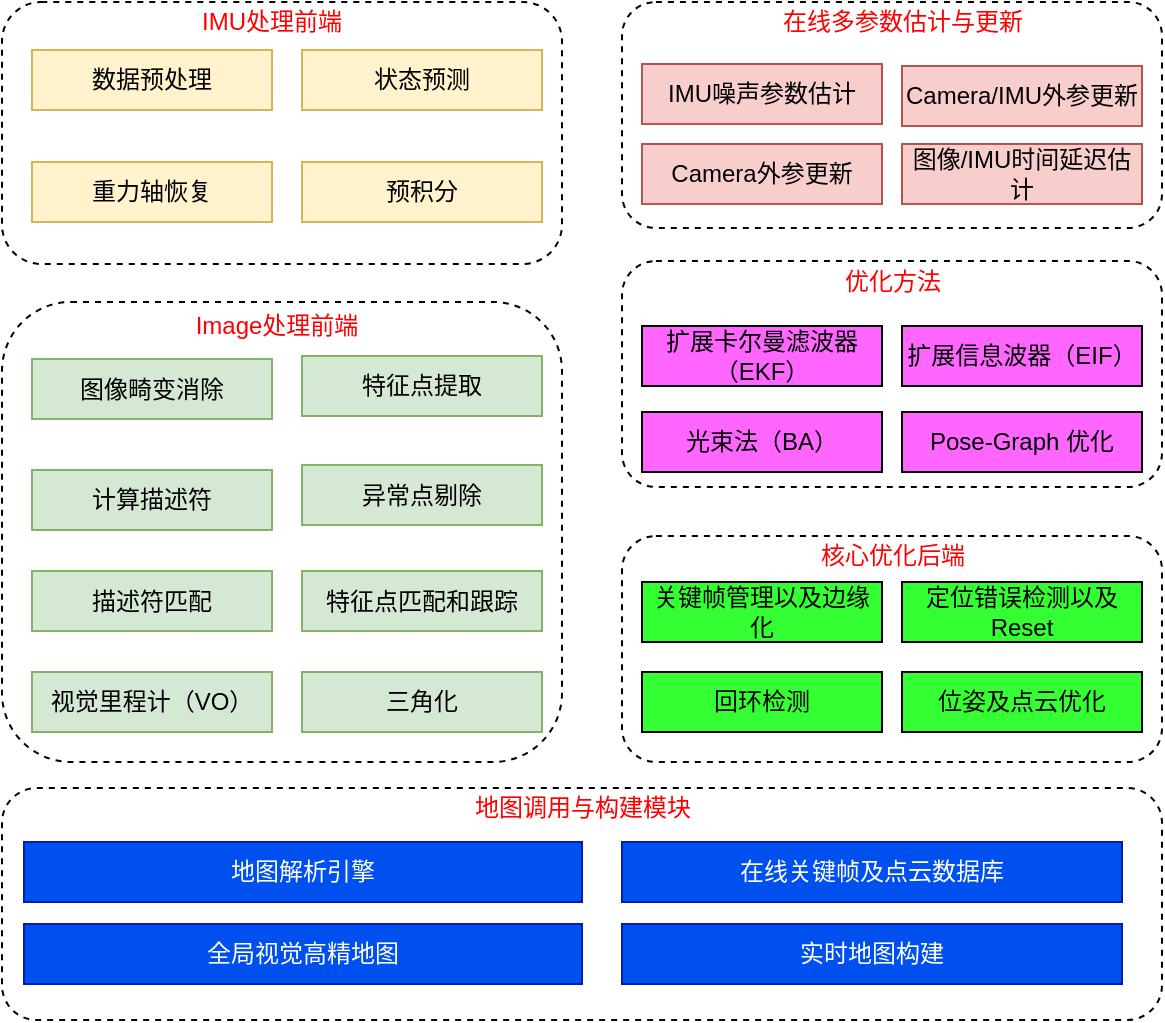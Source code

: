 <mxfile version="12.0.1" type="github" pages="1"><diagram id="OxQTrahMrB2GH5-Q9dFH" name="Page-1"><mxGraphModel dx="786" dy="459" grid="1" gridSize="10" guides="1" tooltips="1" connect="1" arrows="1" fold="1" page="1" pageScale="1" pageWidth="827" pageHeight="1169" math="0" shadow="0"><root><mxCell id="0"/><mxCell id="1" parent="0"/><mxCell id="t_whV1-n5gPHDebhZ_eX-54" value="" style="rounded=1;whiteSpace=wrap;html=1;glass=0;comic=0;dashed=1;" vertex="1" parent="1"><mxGeometry x="320" y="249.5" width="270" height="113" as="geometry"/></mxCell><mxCell id="t_whV1-n5gPHDebhZ_eX-55" value="&lt;font color=&quot;#ff0000&quot;&gt;优化方法&lt;/font&gt;" style="text;html=1;strokeColor=none;fillColor=none;align=center;verticalAlign=middle;whiteSpace=wrap;rounded=0;glass=0;dashed=1;comic=0;" vertex="1" parent="1"><mxGeometry x="412.5" y="249.5" width="85" height="20" as="geometry"/></mxCell><mxCell id="t_whV1-n5gPHDebhZ_eX-51" value="" style="rounded=1;whiteSpace=wrap;html=1;glass=0;comic=0;dashed=1;" vertex="1" parent="1"><mxGeometry x="320" y="387" width="270" height="113" as="geometry"/></mxCell><mxCell id="t_whV1-n5gPHDebhZ_eX-48" value="" style="rounded=1;whiteSpace=wrap;html=1;glass=0;comic=0;dashed=1;" vertex="1" parent="1"><mxGeometry x="10" y="513" width="580" height="116" as="geometry"/></mxCell><mxCell id="t_whV1-n5gPHDebhZ_eX-49" value="&lt;font color=&quot;#ff0000&quot;&gt;地图调用与构建模块&lt;/font&gt;" style="text;html=1;strokeColor=none;fillColor=none;align=center;verticalAlign=middle;whiteSpace=wrap;rounded=0;glass=0;dashed=1;comic=0;" vertex="1" parent="1"><mxGeometry x="238.5" y="513" width="123" height="20" as="geometry"/></mxCell><mxCell id="t_whV1-n5gPHDebhZ_eX-46" value="" style="rounded=1;whiteSpace=wrap;html=1;glass=0;comic=0;dashed=1;" vertex="1" parent="1"><mxGeometry x="320" y="120" width="270" height="113" as="geometry"/></mxCell><mxCell id="t_whV1-n5gPHDebhZ_eX-47" value="&lt;font color=&quot;#ff0000&quot;&gt;在线多参数估计与更新&lt;/font&gt;" style="text;html=1;strokeColor=none;fillColor=none;align=center;verticalAlign=middle;whiteSpace=wrap;rounded=0;glass=0;dashed=1;comic=0;" vertex="1" parent="1"><mxGeometry x="392.5" y="119.5" width="135" height="20" as="geometry"/></mxCell><mxCell id="t_whV1-n5gPHDebhZ_eX-43" value="" style="rounded=1;whiteSpace=wrap;html=1;glass=0;comic=0;dashed=1;" vertex="1" parent="1"><mxGeometry x="10" y="270" width="280" height="230" as="geometry"/></mxCell><mxCell id="t_whV1-n5gPHDebhZ_eX-44" value="&lt;font color=&quot;#ff0000&quot;&gt;Image处理前端&lt;/font&gt;" style="text;html=1;strokeColor=none;fillColor=none;align=center;verticalAlign=middle;whiteSpace=wrap;rounded=0;glass=0;dashed=1;comic=0;" vertex="1" parent="1"><mxGeometry x="105" y="272" width="85" height="20" as="geometry"/></mxCell><mxCell id="t_whV1-n5gPHDebhZ_eX-41" value="" style="rounded=1;whiteSpace=wrap;html=1;glass=0;comic=0;dashed=1;" vertex="1" parent="1"><mxGeometry x="10" y="120" width="280" height="131" as="geometry"/></mxCell><mxCell id="t_whV1-n5gPHDebhZ_eX-1" value="数据预处理" style="rounded=0;whiteSpace=wrap;html=1;fillColor=#fff2cc;strokeColor=#d6b656;" vertex="1" parent="1"><mxGeometry x="25" y="144" width="120" height="30" as="geometry"/></mxCell><mxCell id="t_whV1-n5gPHDebhZ_eX-2" value="重力轴恢复" style="rounded=0;whiteSpace=wrap;html=1;fillColor=#fff2cc;strokeColor=#d6b656;" vertex="1" parent="1"><mxGeometry x="25" y="200" width="120" height="30" as="geometry"/></mxCell><mxCell id="t_whV1-n5gPHDebhZ_eX-9" value="状态预测" style="rounded=0;whiteSpace=wrap;html=1;fillColor=#fff2cc;strokeColor=#d6b656;" vertex="1" parent="1"><mxGeometry x="160" y="144" width="120" height="30" as="geometry"/></mxCell><mxCell id="t_whV1-n5gPHDebhZ_eX-10" value="特征点提取" style="rounded=0;whiteSpace=wrap;html=1;fillColor=#d5e8d4;strokeColor=#82b366;" vertex="1" parent="1"><mxGeometry x="160" y="297" width="120" height="30" as="geometry"/></mxCell><mxCell id="t_whV1-n5gPHDebhZ_eX-11" value="异常点剔除" style="rounded=0;whiteSpace=wrap;html=1;fillColor=#d5e8d4;strokeColor=#82b366;" vertex="1" parent="1"><mxGeometry x="160" y="351.5" width="120" height="30" as="geometry"/></mxCell><mxCell id="t_whV1-n5gPHDebhZ_eX-14" value="特征点匹配和跟踪" style="rounded=0;whiteSpace=wrap;html=1;fillColor=#d5e8d4;strokeColor=#82b366;" vertex="1" parent="1"><mxGeometry x="160" y="404.5" width="120" height="30" as="geometry"/></mxCell><mxCell id="t_whV1-n5gPHDebhZ_eX-15" value="全局视觉高精地图" style="rounded=0;whiteSpace=wrap;html=1;fillColor=#0050ef;strokeColor=#001DBC;fontColor=#ffffff;" vertex="1" parent="1"><mxGeometry x="21" y="581" width="279" height="30" as="geometry"/></mxCell><mxCell id="t_whV1-n5gPHDebhZ_eX-16" value="实时地图构建" style="rounded=0;whiteSpace=wrap;html=1;fillColor=#0050ef;strokeColor=#001DBC;fontColor=#ffffff;" vertex="1" parent="1"><mxGeometry x="320" y="581" width="250" height="30" as="geometry"/></mxCell><mxCell id="t_whV1-n5gPHDebhZ_eX-17" value="回环检测" style="rounded=0;whiteSpace=wrap;html=1;fillColor=#33FF33;" vertex="1" parent="1"><mxGeometry x="330" y="455" width="120" height="30" as="geometry"/></mxCell><mxCell id="t_whV1-n5gPHDebhZ_eX-18" value="地图解析引擎" style="rounded=0;whiteSpace=wrap;html=1;fillColor=#0050ef;strokeColor=#001DBC;fontColor=#ffffff;" vertex="1" parent="1"><mxGeometry x="21" y="540" width="279" height="30" as="geometry"/></mxCell><mxCell id="t_whV1-n5gPHDebhZ_eX-19" value="关键帧管理以及边缘化" style="rounded=0;whiteSpace=wrap;html=1;fillColor=#33FF33;" vertex="1" parent="1"><mxGeometry x="330" y="410" width="120" height="30" as="geometry"/></mxCell><mxCell id="t_whV1-n5gPHDebhZ_eX-20" value="IMU噪声参数估计" style="rounded=0;whiteSpace=wrap;html=1;fillColor=#f8cecc;strokeColor=#b85450;" vertex="1" parent="1"><mxGeometry x="330" y="151" width="120" height="30" as="geometry"/></mxCell><mxCell id="t_whV1-n5gPHDebhZ_eX-21" value="描述符匹配" style="rounded=0;whiteSpace=wrap;html=1;fillColor=#d5e8d4;strokeColor=#82b366;" vertex="1" parent="1"><mxGeometry x="25" y="404.5" width="120" height="30" as="geometry"/></mxCell><mxCell id="t_whV1-n5gPHDebhZ_eX-22" value="视觉里程计（VO）" style="rounded=0;whiteSpace=wrap;html=1;fillColor=#d5e8d4;strokeColor=#82b366;" vertex="1" parent="1"><mxGeometry x="25" y="455" width="120" height="30" as="geometry"/></mxCell><mxCell id="t_whV1-n5gPHDebhZ_eX-23" value="计算描述符" style="rounded=0;whiteSpace=wrap;html=1;fillColor=#d5e8d4;strokeColor=#82b366;" vertex="1" parent="1"><mxGeometry x="25" y="354" width="120" height="30" as="geometry"/></mxCell><mxCell id="t_whV1-n5gPHDebhZ_eX-24" value="Camera外参更新" style="rounded=0;whiteSpace=wrap;html=1;fillColor=#f8cecc;strokeColor=#b85450;" vertex="1" parent="1"><mxGeometry x="330" y="191" width="120" height="30" as="geometry"/></mxCell><mxCell id="t_whV1-n5gPHDebhZ_eX-25" value="Camera/IMU外参更新" style="rounded=0;whiteSpace=wrap;html=1;fillColor=#f8cecc;strokeColor=#b85450;" vertex="1" parent="1"><mxGeometry x="460" y="152" width="120" height="30" as="geometry"/></mxCell><mxCell id="t_whV1-n5gPHDebhZ_eX-27" value="扩展卡尔曼滤波器（EKF）" style="rounded=0;whiteSpace=wrap;html=1;fillColor=#FF66FF;" vertex="1" parent="1"><mxGeometry x="330" y="282" width="120" height="30" as="geometry"/></mxCell><mxCell id="t_whV1-n5gPHDebhZ_eX-28" value="扩展信息波器（EIF）" style="rounded=0;whiteSpace=wrap;html=1;fillColor=#FF66FF;" vertex="1" parent="1"><mxGeometry x="460" y="282" width="120" height="30" as="geometry"/></mxCell><mxCell id="t_whV1-n5gPHDebhZ_eX-29" value="光束法（BA）" style="rounded=0;whiteSpace=wrap;html=1;fillColor=#FF66FF;" vertex="1" parent="1"><mxGeometry x="330" y="325" width="120" height="30" as="geometry"/></mxCell><mxCell id="t_whV1-n5gPHDebhZ_eX-30" value="Pose-Graph 优化" style="rounded=0;whiteSpace=wrap;html=1;fillColor=#FF66FF;" vertex="1" parent="1"><mxGeometry x="460" y="325" width="120" height="30" as="geometry"/></mxCell><mxCell id="t_whV1-n5gPHDebhZ_eX-31" value="定位错误检测以及Reset" style="rounded=0;whiteSpace=wrap;html=1;fillColor=#33FF33;" vertex="1" parent="1"><mxGeometry x="460" y="410" width="120" height="30" as="geometry"/></mxCell><mxCell id="t_whV1-n5gPHDebhZ_eX-32" value="三角化" style="rounded=0;whiteSpace=wrap;html=1;fillColor=#d5e8d4;strokeColor=#82b366;" vertex="1" parent="1"><mxGeometry x="160" y="455" width="120" height="30" as="geometry"/></mxCell><mxCell id="t_whV1-n5gPHDebhZ_eX-33" value="预积分" style="rounded=0;whiteSpace=wrap;html=1;fillColor=#fff2cc;strokeColor=#d6b656;" vertex="1" parent="1"><mxGeometry x="160" y="200" width="120" height="30" as="geometry"/></mxCell><mxCell id="t_whV1-n5gPHDebhZ_eX-35" value="图像/IMU时间延迟估计" style="rounded=0;whiteSpace=wrap;html=1;fillColor=#f8cecc;strokeColor=#b85450;" vertex="1" parent="1"><mxGeometry x="460" y="191" width="120" height="30" as="geometry"/></mxCell><mxCell id="t_whV1-n5gPHDebhZ_eX-39" value="在线关键帧及点云数据库" style="rounded=0;whiteSpace=wrap;html=1;fillColor=#0050ef;strokeColor=#001DBC;fontColor=#ffffff;" vertex="1" parent="1"><mxGeometry x="320" y="540" width="250" height="30" as="geometry"/></mxCell><mxCell id="t_whV1-n5gPHDebhZ_eX-42" value="&lt;font color=&quot;#ff0000&quot;&gt;IMU处理前端&lt;/font&gt;" style="text;html=1;strokeColor=none;fillColor=none;align=center;verticalAlign=middle;whiteSpace=wrap;rounded=0;glass=0;dashed=1;comic=0;" vertex="1" parent="1"><mxGeometry x="105" y="119.5" width="80" height="20" as="geometry"/></mxCell><mxCell id="t_whV1-n5gPHDebhZ_eX-45" value="图像畸变消除" style="rounded=0;whiteSpace=wrap;html=1;fillColor=#d5e8d4;strokeColor=#82b366;" vertex="1" parent="1"><mxGeometry x="25" y="298.5" width="120" height="30" as="geometry"/></mxCell><mxCell id="t_whV1-n5gPHDebhZ_eX-50" value="位姿及点云优化" style="rounded=0;whiteSpace=wrap;html=1;fillColor=#33FF33;" vertex="1" parent="1"><mxGeometry x="460" y="455" width="120" height="30" as="geometry"/></mxCell><mxCell id="t_whV1-n5gPHDebhZ_eX-53" value="&lt;font color=&quot;#ff0000&quot;&gt;核心优化后端&lt;/font&gt;" style="text;html=1;strokeColor=none;fillColor=none;align=center;verticalAlign=middle;whiteSpace=wrap;rounded=0;glass=0;dashed=1;comic=0;" vertex="1" parent="1"><mxGeometry x="412.5" y="387" width="85" height="20" as="geometry"/></mxCell></root></mxGraphModel></diagram></mxfile>